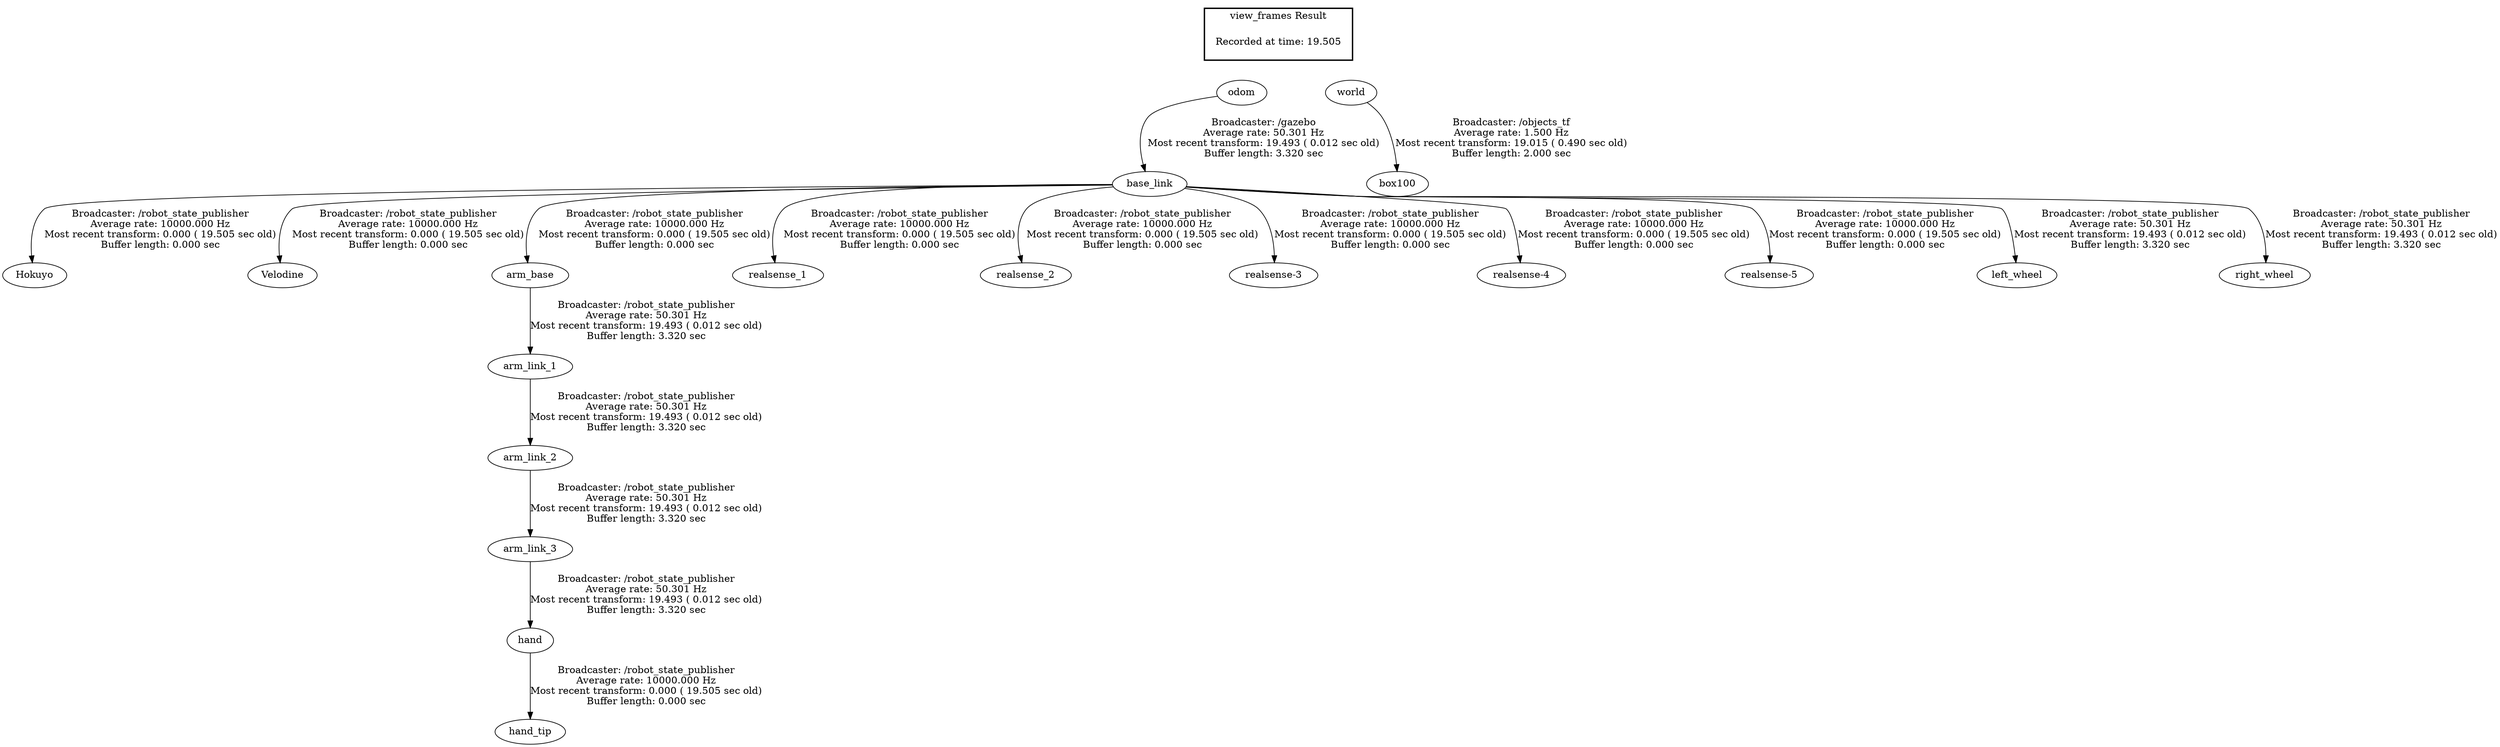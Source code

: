 digraph G {
"base_link" -> "Hokuyo"[label="Broadcaster: /robot_state_publisher\nAverage rate: 10000.000 Hz\nMost recent transform: 0.000 ( 19.505 sec old)\nBuffer length: 0.000 sec\n"];
"odom" -> "base_link"[label="Broadcaster: /gazebo\nAverage rate: 50.301 Hz\nMost recent transform: 19.493 ( 0.012 sec old)\nBuffer length: 3.320 sec\n"];
"base_link" -> "Velodine"[label="Broadcaster: /robot_state_publisher\nAverage rate: 10000.000 Hz\nMost recent transform: 0.000 ( 19.505 sec old)\nBuffer length: 0.000 sec\n"];
"base_link" -> "arm_base"[label="Broadcaster: /robot_state_publisher\nAverage rate: 10000.000 Hz\nMost recent transform: 0.000 ( 19.505 sec old)\nBuffer length: 0.000 sec\n"];
"hand" -> "hand_tip"[label="Broadcaster: /robot_state_publisher\nAverage rate: 10000.000 Hz\nMost recent transform: 0.000 ( 19.505 sec old)\nBuffer length: 0.000 sec\n"];
"arm_link_3" -> "hand"[label="Broadcaster: /robot_state_publisher\nAverage rate: 50.301 Hz\nMost recent transform: 19.493 ( 0.012 sec old)\nBuffer length: 3.320 sec\n"];
"base_link" -> "realsense_1"[label="Broadcaster: /robot_state_publisher\nAverage rate: 10000.000 Hz\nMost recent transform: 0.000 ( 19.505 sec old)\nBuffer length: 0.000 sec\n"];
"base_link" -> "realsense_2"[label="Broadcaster: /robot_state_publisher\nAverage rate: 10000.000 Hz\nMost recent transform: 0.000 ( 19.505 sec old)\nBuffer length: 0.000 sec\n"];
"base_link" -> "realsense-3"[label="Broadcaster: /robot_state_publisher\nAverage rate: 10000.000 Hz\nMost recent transform: 0.000 ( 19.505 sec old)\nBuffer length: 0.000 sec\n"];
"base_link" -> "realsense-4"[label="Broadcaster: /robot_state_publisher\nAverage rate: 10000.000 Hz\nMost recent transform: 0.000 ( 19.505 sec old)\nBuffer length: 0.000 sec\n"];
"base_link" -> "realsense-5"[label="Broadcaster: /robot_state_publisher\nAverage rate: 10000.000 Hz\nMost recent transform: 0.000 ( 19.505 sec old)\nBuffer length: 0.000 sec\n"];
"arm_base" -> "arm_link_1"[label="Broadcaster: /robot_state_publisher\nAverage rate: 50.301 Hz\nMost recent transform: 19.493 ( 0.012 sec old)\nBuffer length: 3.320 sec\n"];
"arm_link_1" -> "arm_link_2"[label="Broadcaster: /robot_state_publisher\nAverage rate: 50.301 Hz\nMost recent transform: 19.493 ( 0.012 sec old)\nBuffer length: 3.320 sec\n"];
"arm_link_2" -> "arm_link_3"[label="Broadcaster: /robot_state_publisher\nAverage rate: 50.301 Hz\nMost recent transform: 19.493 ( 0.012 sec old)\nBuffer length: 3.320 sec\n"];
"base_link" -> "left_wheel"[label="Broadcaster: /robot_state_publisher\nAverage rate: 50.301 Hz\nMost recent transform: 19.493 ( 0.012 sec old)\nBuffer length: 3.320 sec\n"];
"base_link" -> "right_wheel"[label="Broadcaster: /robot_state_publisher\nAverage rate: 50.301 Hz\nMost recent transform: 19.493 ( 0.012 sec old)\nBuffer length: 3.320 sec\n"];
"world" -> "box100"[label="Broadcaster: /objects_tf\nAverage rate: 1.500 Hz\nMost recent transform: 19.015 ( 0.490 sec old)\nBuffer length: 2.000 sec\n"];
edge [style=invis];
 subgraph cluster_legend { style=bold; color=black; label ="view_frames Result";
"Recorded at time: 19.505"[ shape=plaintext ] ;
 }->"odom";
edge [style=invis];
 subgraph cluster_legend { style=bold; color=black; label ="view_frames Result";
"Recorded at time: 19.505"[ shape=plaintext ] ;
 }->"world";
}